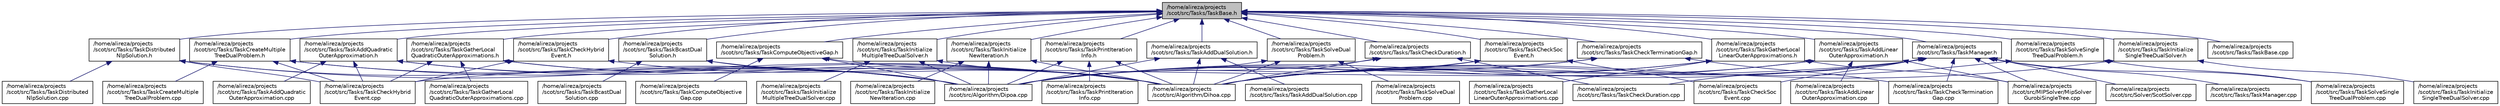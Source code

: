 digraph "/home/alireza/projects/scot/src/Tasks/TaskBase.h"
{
 // LATEX_PDF_SIZE
  edge [fontname="Helvetica",fontsize="10",labelfontname="Helvetica",labelfontsize="10"];
  node [fontname="Helvetica",fontsize="10",shape=record];
  Node1 [label="/home/alireza/projects\l/scot/src/Tasks/TaskBase.h",height=0.2,width=0.4,color="black", fillcolor="grey75", style="filled", fontcolor="black",tooltip=" "];
  Node1 -> Node2 [dir="back",color="midnightblue",fontsize="10",style="solid",fontname="Helvetica"];
  Node2 [label="/home/alireza/projects\l/scot/src/Tasks/TaskAddDualSolution.h",height=0.2,width=0.4,color="black", fillcolor="white", style="filled",URL="$TaskAddDualSolution_8h.html",tooltip=" "];
  Node2 -> Node3 [dir="back",color="midnightblue",fontsize="10",style="solid",fontname="Helvetica"];
  Node3 [label="/home/alireza/projects\l/scot/src/Algorithm/Dihoa.cpp",height=0.2,width=0.4,color="black", fillcolor="white", style="filled",URL="$Dihoa_8cpp.html",tooltip=" "];
  Node2 -> Node4 [dir="back",color="midnightblue",fontsize="10",style="solid",fontname="Helvetica"];
  Node4 [label="/home/alireza/projects\l/scot/src/Algorithm/Dipoa.cpp",height=0.2,width=0.4,color="black", fillcolor="white", style="filled",URL="$Dipoa_8cpp.html",tooltip=" "];
  Node2 -> Node5 [dir="back",color="midnightblue",fontsize="10",style="solid",fontname="Helvetica"];
  Node5 [label="/home/alireza/projects\l/scot/src/Tasks/TaskAddDualSolution.cpp",height=0.2,width=0.4,color="black", fillcolor="white", style="filled",URL="$TaskAddDualSolution_8cpp.html",tooltip=" "];
  Node1 -> Node6 [dir="back",color="midnightblue",fontsize="10",style="solid",fontname="Helvetica"];
  Node6 [label="/home/alireza/projects\l/scot/src/Tasks/TaskAddLinear\lOuterApproximation.h",height=0.2,width=0.4,color="black", fillcolor="white", style="filled",URL="$TaskAddLinearOuterApproximation_8h.html",tooltip=" "];
  Node6 -> Node3 [dir="back",color="midnightblue",fontsize="10",style="solid",fontname="Helvetica"];
  Node6 -> Node4 [dir="back",color="midnightblue",fontsize="10",style="solid",fontname="Helvetica"];
  Node6 -> Node7 [dir="back",color="midnightblue",fontsize="10",style="solid",fontname="Helvetica"];
  Node7 [label="/home/alireza/projects\l/scot/src/MIPSolver/MipSolver\lGurobiSingleTree.cpp",height=0.2,width=0.4,color="black", fillcolor="white", style="filled",URL="$MipSolverGurobiSingleTree_8cpp.html",tooltip=" "];
  Node6 -> Node8 [dir="back",color="midnightblue",fontsize="10",style="solid",fontname="Helvetica"];
  Node8 [label="/home/alireza/projects\l/scot/src/Tasks/TaskAddLinear\lOuterApproximation.cpp",height=0.2,width=0.4,color="black", fillcolor="white", style="filled",URL="$TaskAddLinearOuterApproximation_8cpp.html",tooltip=" "];
  Node1 -> Node9 [dir="back",color="midnightblue",fontsize="10",style="solid",fontname="Helvetica"];
  Node9 [label="/home/alireza/projects\l/scot/src/Tasks/TaskAddQuadratic\lOuterApproximation.h",height=0.2,width=0.4,color="black", fillcolor="white", style="filled",URL="$TaskAddQuadraticOuterApproximation_8h.html",tooltip=" "];
  Node9 -> Node3 [dir="back",color="midnightblue",fontsize="10",style="solid",fontname="Helvetica"];
  Node9 -> Node4 [dir="back",color="midnightblue",fontsize="10",style="solid",fontname="Helvetica"];
  Node9 -> Node10 [dir="back",color="midnightblue",fontsize="10",style="solid",fontname="Helvetica"];
  Node10 [label="/home/alireza/projects\l/scot/src/Tasks/TaskAddQuadratic\lOuterApproximation.cpp",height=0.2,width=0.4,color="black", fillcolor="white", style="filled",URL="$TaskAddQuadraticOuterApproximation_8cpp.html",tooltip=" "];
  Node9 -> Node11 [dir="back",color="midnightblue",fontsize="10",style="solid",fontname="Helvetica"];
  Node11 [label="/home/alireza/projects\l/scot/src/Tasks/TaskCheckHybrid\lEvent.cpp",height=0.2,width=0.4,color="black", fillcolor="white", style="filled",URL="$TaskCheckHybridEvent_8cpp.html",tooltip=" "];
  Node1 -> Node12 [dir="back",color="midnightblue",fontsize="10",style="solid",fontname="Helvetica"];
  Node12 [label="/home/alireza/projects\l/scot/src/Tasks/TaskBase.cpp",height=0.2,width=0.4,color="black", fillcolor="white", style="filled",URL="$TaskBase_8cpp.html",tooltip=" "];
  Node1 -> Node13 [dir="back",color="midnightblue",fontsize="10",style="solid",fontname="Helvetica"];
  Node13 [label="/home/alireza/projects\l/scot/src/Tasks/TaskBcastDual\lSolution.h",height=0.2,width=0.4,color="black", fillcolor="white", style="filled",URL="$TaskBcastDualSolution_8h.html",tooltip=" "];
  Node13 -> Node3 [dir="back",color="midnightblue",fontsize="10",style="solid",fontname="Helvetica"];
  Node13 -> Node4 [dir="back",color="midnightblue",fontsize="10",style="solid",fontname="Helvetica"];
  Node13 -> Node14 [dir="back",color="midnightblue",fontsize="10",style="solid",fontname="Helvetica"];
  Node14 [label="/home/alireza/projects\l/scot/src/Tasks/TaskBcastDual\lSolution.cpp",height=0.2,width=0.4,color="black", fillcolor="white", style="filled",URL="$TaskBcastDualSolution_8cpp.html",tooltip=" "];
  Node1 -> Node15 [dir="back",color="midnightblue",fontsize="10",style="solid",fontname="Helvetica"];
  Node15 [label="/home/alireza/projects\l/scot/src/Tasks/TaskCheckDuration.h",height=0.2,width=0.4,color="black", fillcolor="white", style="filled",URL="$TaskCheckDuration_8h.html",tooltip=" "];
  Node15 -> Node3 [dir="back",color="midnightblue",fontsize="10",style="solid",fontname="Helvetica"];
  Node15 -> Node4 [dir="back",color="midnightblue",fontsize="10",style="solid",fontname="Helvetica"];
  Node15 -> Node16 [dir="back",color="midnightblue",fontsize="10",style="solid",fontname="Helvetica"];
  Node16 [label="/home/alireza/projects\l/scot/src/Tasks/TaskCheckDuration.cpp",height=0.2,width=0.4,color="black", fillcolor="white", style="filled",URL="$TaskCheckDuration_8cpp.html",tooltip=" "];
  Node1 -> Node17 [dir="back",color="midnightblue",fontsize="10",style="solid",fontname="Helvetica"];
  Node17 [label="/home/alireza/projects\l/scot/src/Tasks/TaskCheckHybrid\lEvent.h",height=0.2,width=0.4,color="black", fillcolor="white", style="filled",URL="$TaskCheckHybridEvent_8h.html",tooltip=" "];
  Node17 -> Node3 [dir="back",color="midnightblue",fontsize="10",style="solid",fontname="Helvetica"];
  Node17 -> Node11 [dir="back",color="midnightblue",fontsize="10",style="solid",fontname="Helvetica"];
  Node1 -> Node18 [dir="back",color="midnightblue",fontsize="10",style="solid",fontname="Helvetica"];
  Node18 [label="/home/alireza/projects\l/scot/src/Tasks/TaskCheckSoc\lEvent.h",height=0.2,width=0.4,color="black", fillcolor="white", style="filled",URL="$TaskCheckSocEvent_8h.html",tooltip=" "];
  Node18 -> Node3 [dir="back",color="midnightblue",fontsize="10",style="solid",fontname="Helvetica"];
  Node18 -> Node4 [dir="back",color="midnightblue",fontsize="10",style="solid",fontname="Helvetica"];
  Node18 -> Node19 [dir="back",color="midnightblue",fontsize="10",style="solid",fontname="Helvetica"];
  Node19 [label="/home/alireza/projects\l/scot/src/Tasks/TaskCheckSoc\lEvent.cpp",height=0.2,width=0.4,color="black", fillcolor="white", style="filled",URL="$TaskCheckSocEvent_8cpp.html",tooltip=" "];
  Node1 -> Node20 [dir="back",color="midnightblue",fontsize="10",style="solid",fontname="Helvetica"];
  Node20 [label="/home/alireza/projects\l/scot/src/Tasks/TaskCheckTerminationGap.h",height=0.2,width=0.4,color="black", fillcolor="white", style="filled",URL="$TaskCheckTerminationGap_8h.html",tooltip=" "];
  Node20 -> Node3 [dir="back",color="midnightblue",fontsize="10",style="solid",fontname="Helvetica"];
  Node20 -> Node4 [dir="back",color="midnightblue",fontsize="10",style="solid",fontname="Helvetica"];
  Node20 -> Node21 [dir="back",color="midnightblue",fontsize="10",style="solid",fontname="Helvetica"];
  Node21 [label="/home/alireza/projects\l/scot/src/Tasks/TaskCheckTermination\lGap.cpp",height=0.2,width=0.4,color="black", fillcolor="white", style="filled",URL="$TaskCheckTerminationGap_8cpp.html",tooltip=" "];
  Node1 -> Node22 [dir="back",color="midnightblue",fontsize="10",style="solid",fontname="Helvetica"];
  Node22 [label="/home/alireza/projects\l/scot/src/Tasks/TaskComputeObjectiveGap.h",height=0.2,width=0.4,color="black", fillcolor="white", style="filled",URL="$TaskComputeObjectiveGap_8h.html",tooltip=" "];
  Node22 -> Node3 [dir="back",color="midnightblue",fontsize="10",style="solid",fontname="Helvetica"];
  Node22 -> Node4 [dir="back",color="midnightblue",fontsize="10",style="solid",fontname="Helvetica"];
  Node22 -> Node23 [dir="back",color="midnightblue",fontsize="10",style="solid",fontname="Helvetica"];
  Node23 [label="/home/alireza/projects\l/scot/src/Tasks/TaskComputeObjective\lGap.cpp",height=0.2,width=0.4,color="black", fillcolor="white", style="filled",URL="$TaskComputeObjectiveGap_8cpp.html",tooltip=" "];
  Node1 -> Node24 [dir="back",color="midnightblue",fontsize="10",style="solid",fontname="Helvetica"];
  Node24 [label="/home/alireza/projects\l/scot/src/Tasks/TaskCreateMultiple\lTreeDualProblem.h",height=0.2,width=0.4,color="black", fillcolor="white", style="filled",URL="$TaskCreateMultipleTreeDualProblem_8h.html",tooltip=" "];
  Node24 -> Node3 [dir="back",color="midnightblue",fontsize="10",style="solid",fontname="Helvetica"];
  Node24 -> Node4 [dir="back",color="midnightblue",fontsize="10",style="solid",fontname="Helvetica"];
  Node24 -> Node11 [dir="back",color="midnightblue",fontsize="10",style="solid",fontname="Helvetica"];
  Node24 -> Node25 [dir="back",color="midnightblue",fontsize="10",style="solid",fontname="Helvetica"];
  Node25 [label="/home/alireza/projects\l/scot/src/Tasks/TaskCreateMultiple\lTreeDualProblem.cpp",height=0.2,width=0.4,color="black", fillcolor="white", style="filled",URL="$TaskCreateMultipleTreeDualProblem_8cpp.html",tooltip=" "];
  Node1 -> Node26 [dir="back",color="midnightblue",fontsize="10",style="solid",fontname="Helvetica"];
  Node26 [label="/home/alireza/projects\l/scot/src/Tasks/TaskDistributed\lNlpSolution.h",height=0.2,width=0.4,color="black", fillcolor="white", style="filled",URL="$TaskDistributedNlpSolution_8h.html",tooltip=" "];
  Node26 -> Node3 [dir="back",color="midnightblue",fontsize="10",style="solid",fontname="Helvetica"];
  Node26 -> Node4 [dir="back",color="midnightblue",fontsize="10",style="solid",fontname="Helvetica"];
  Node26 -> Node11 [dir="back",color="midnightblue",fontsize="10",style="solid",fontname="Helvetica"];
  Node26 -> Node27 [dir="back",color="midnightblue",fontsize="10",style="solid",fontname="Helvetica"];
  Node27 [label="/home/alireza/projects\l/scot/src/Tasks/TaskDistributed\lNlpSolution.cpp",height=0.2,width=0.4,color="black", fillcolor="white", style="filled",URL="$TaskDistributedNlpSolution_8cpp.html",tooltip=" "];
  Node1 -> Node28 [dir="back",color="midnightblue",fontsize="10",style="solid",fontname="Helvetica"];
  Node28 [label="/home/alireza/projects\l/scot/src/Tasks/TaskGatherLocal\lLinearOuterApproximations.h",height=0.2,width=0.4,color="black", fillcolor="white", style="filled",URL="$TaskGatherLocalLinearOuterApproximations_8h.html",tooltip=" "];
  Node28 -> Node3 [dir="back",color="midnightblue",fontsize="10",style="solid",fontname="Helvetica"];
  Node28 -> Node4 [dir="back",color="midnightblue",fontsize="10",style="solid",fontname="Helvetica"];
  Node28 -> Node7 [dir="back",color="midnightblue",fontsize="10",style="solid",fontname="Helvetica"];
  Node28 -> Node29 [dir="back",color="midnightblue",fontsize="10",style="solid",fontname="Helvetica"];
  Node29 [label="/home/alireza/projects\l/scot/src/Tasks/TaskGatherLocal\lLinearOuterApproximations.cpp",height=0.2,width=0.4,color="black", fillcolor="white", style="filled",URL="$TaskGatherLocalLinearOuterApproximations_8cpp.html",tooltip=" "];
  Node1 -> Node30 [dir="back",color="midnightblue",fontsize="10",style="solid",fontname="Helvetica"];
  Node30 [label="/home/alireza/projects\l/scot/src/Tasks/TaskGatherLocal\lQuadraticOuterApproximations.h",height=0.2,width=0.4,color="black", fillcolor="white", style="filled",URL="$TaskGatherLocalQuadraticOuterApproximations_8h.html",tooltip=" "];
  Node30 -> Node3 [dir="back",color="midnightblue",fontsize="10",style="solid",fontname="Helvetica"];
  Node30 -> Node4 [dir="back",color="midnightblue",fontsize="10",style="solid",fontname="Helvetica"];
  Node30 -> Node11 [dir="back",color="midnightblue",fontsize="10",style="solid",fontname="Helvetica"];
  Node30 -> Node31 [dir="back",color="midnightblue",fontsize="10",style="solid",fontname="Helvetica"];
  Node31 [label="/home/alireza/projects\l/scot/src/Tasks/TaskGatherLocal\lQuadraticOuterApproximations.cpp",height=0.2,width=0.4,color="black", fillcolor="white", style="filled",URL="$TaskGatherLocalQuadraticOuterApproximations_8cpp.html",tooltip=" "];
  Node1 -> Node32 [dir="back",color="midnightblue",fontsize="10",style="solid",fontname="Helvetica"];
  Node32 [label="/home/alireza/projects\l/scot/src/Tasks/TaskInitialize\lMultipleTreeDualSolver.h",height=0.2,width=0.4,color="black", fillcolor="white", style="filled",URL="$TaskInitializeMultipleTreeDualSolver_8h.html",tooltip=" "];
  Node32 -> Node3 [dir="back",color="midnightblue",fontsize="10",style="solid",fontname="Helvetica"];
  Node32 -> Node4 [dir="back",color="midnightblue",fontsize="10",style="solid",fontname="Helvetica"];
  Node32 -> Node33 [dir="back",color="midnightblue",fontsize="10",style="solid",fontname="Helvetica"];
  Node33 [label="/home/alireza/projects\l/scot/src/Tasks/TaskInitialize\lMultipleTreeDualSolver.cpp",height=0.2,width=0.4,color="black", fillcolor="white", style="filled",URL="$TaskInitializeMultipleTreeDualSolver_8cpp.html",tooltip=" "];
  Node1 -> Node34 [dir="back",color="midnightblue",fontsize="10",style="solid",fontname="Helvetica"];
  Node34 [label="/home/alireza/projects\l/scot/src/Tasks/TaskInitialize\lNewIteration.h",height=0.2,width=0.4,color="black", fillcolor="white", style="filled",URL="$TaskInitializeNewIteration_8h.html",tooltip=" "];
  Node34 -> Node3 [dir="back",color="midnightblue",fontsize="10",style="solid",fontname="Helvetica"];
  Node34 -> Node4 [dir="back",color="midnightblue",fontsize="10",style="solid",fontname="Helvetica"];
  Node34 -> Node35 [dir="back",color="midnightblue",fontsize="10",style="solid",fontname="Helvetica"];
  Node35 [label="/home/alireza/projects\l/scot/src/Tasks/TaskInitialize\lNewIteration.cpp",height=0.2,width=0.4,color="black", fillcolor="white", style="filled",URL="$TaskInitializeNewIteration_8cpp.html",tooltip=" "];
  Node1 -> Node36 [dir="back",color="midnightblue",fontsize="10",style="solid",fontname="Helvetica"];
  Node36 [label="/home/alireza/projects\l/scot/src/Tasks/TaskInitialize\lSingleTreeDualSolver.h",height=0.2,width=0.4,color="black", fillcolor="white", style="filled",URL="$TaskInitializeSingleTreeDualSolver_8h.html",tooltip=" "];
  Node36 -> Node3 [dir="back",color="midnightblue",fontsize="10",style="solid",fontname="Helvetica"];
  Node36 -> Node37 [dir="back",color="midnightblue",fontsize="10",style="solid",fontname="Helvetica"];
  Node37 [label="/home/alireza/projects\l/scot/src/Tasks/TaskInitialize\lSingleTreeDualSolver.cpp",height=0.2,width=0.4,color="black", fillcolor="white", style="filled",URL="$TaskInitializeSingleTreeDualSolver_8cpp.html",tooltip=" "];
  Node1 -> Node38 [dir="back",color="midnightblue",fontsize="10",style="solid",fontname="Helvetica"];
  Node38 [label="/home/alireza/projects\l/scot/src/Tasks/TaskManager.h",height=0.2,width=0.4,color="black", fillcolor="white", style="filled",URL="$TaskManager_8h.html",tooltip=" "];
  Node38 -> Node3 [dir="back",color="midnightblue",fontsize="10",style="solid",fontname="Helvetica"];
  Node38 -> Node4 [dir="back",color="midnightblue",fontsize="10",style="solid",fontname="Helvetica"];
  Node38 -> Node7 [dir="back",color="midnightblue",fontsize="10",style="solid",fontname="Helvetica"];
  Node38 -> Node39 [dir="back",color="midnightblue",fontsize="10",style="solid",fontname="Helvetica"];
  Node39 [label="/home/alireza/projects\l/scot/src/Solver/ScotSolver.cpp",height=0.2,width=0.4,color="black", fillcolor="white", style="filled",URL="$ScotSolver_8cpp.html",tooltip=" "];
  Node38 -> Node16 [dir="back",color="midnightblue",fontsize="10",style="solid",fontname="Helvetica"];
  Node38 -> Node11 [dir="back",color="midnightblue",fontsize="10",style="solid",fontname="Helvetica"];
  Node38 -> Node19 [dir="back",color="midnightblue",fontsize="10",style="solid",fontname="Helvetica"];
  Node38 -> Node21 [dir="back",color="midnightblue",fontsize="10",style="solid",fontname="Helvetica"];
  Node38 -> Node40 [dir="back",color="midnightblue",fontsize="10",style="solid",fontname="Helvetica"];
  Node40 [label="/home/alireza/projects\l/scot/src/Tasks/TaskManager.cpp",height=0.2,width=0.4,color="black", fillcolor="white", style="filled",URL="$TaskManager_8cpp.html",tooltip=" "];
  Node38 -> Node41 [dir="back",color="midnightblue",fontsize="10",style="solid",fontname="Helvetica"];
  Node41 [label="/home/alireza/projects\l/scot/src/Tasks/TaskSolveSingle\lTreeDualProblem.cpp",height=0.2,width=0.4,color="black", fillcolor="white", style="filled",URL="$TaskSolveSingleTreeDualProblem_8cpp.html",tooltip=" "];
  Node1 -> Node42 [dir="back",color="midnightblue",fontsize="10",style="solid",fontname="Helvetica"];
  Node42 [label="/home/alireza/projects\l/scot/src/Tasks/TaskPrintIteration\lInfo.h",height=0.2,width=0.4,color="black", fillcolor="white", style="filled",URL="$TaskPrintIterationInfo_8h.html",tooltip=" "];
  Node42 -> Node3 [dir="back",color="midnightblue",fontsize="10",style="solid",fontname="Helvetica"];
  Node42 -> Node4 [dir="back",color="midnightblue",fontsize="10",style="solid",fontname="Helvetica"];
  Node42 -> Node43 [dir="back",color="midnightblue",fontsize="10",style="solid",fontname="Helvetica"];
  Node43 [label="/home/alireza/projects\l/scot/src/Tasks/TaskPrintIteration\lInfo.cpp",height=0.2,width=0.4,color="black", fillcolor="white", style="filled",URL="$TaskPrintIterationInfo_8cpp.html",tooltip=" "];
  Node1 -> Node44 [dir="back",color="midnightblue",fontsize="10",style="solid",fontname="Helvetica"];
  Node44 [label="/home/alireza/projects\l/scot/src/Tasks/TaskSolveDual\lProblem.h",height=0.2,width=0.4,color="black", fillcolor="white", style="filled",URL="$TaskSolveDualProblem_8h.html",tooltip=" "];
  Node44 -> Node3 [dir="back",color="midnightblue",fontsize="10",style="solid",fontname="Helvetica"];
  Node44 -> Node4 [dir="back",color="midnightblue",fontsize="10",style="solid",fontname="Helvetica"];
  Node44 -> Node45 [dir="back",color="midnightblue",fontsize="10",style="solid",fontname="Helvetica"];
  Node45 [label="/home/alireza/projects\l/scot/src/Tasks/TaskSolveDual\lProblem.cpp",height=0.2,width=0.4,color="black", fillcolor="white", style="filled",URL="$TaskSolveDualProblem_8cpp.html",tooltip=" "];
  Node1 -> Node46 [dir="back",color="midnightblue",fontsize="10",style="solid",fontname="Helvetica"];
  Node46 [label="/home/alireza/projects\l/scot/src/Tasks/TaskSolveSingle\lTreeDualProblem.h",height=0.2,width=0.4,color="black", fillcolor="white", style="filled",URL="$TaskSolveSingleTreeDualProblem_8h.html",tooltip=" "];
  Node46 -> Node3 [dir="back",color="midnightblue",fontsize="10",style="solid",fontname="Helvetica"];
  Node46 -> Node41 [dir="back",color="midnightblue",fontsize="10",style="solid",fontname="Helvetica"];
}
